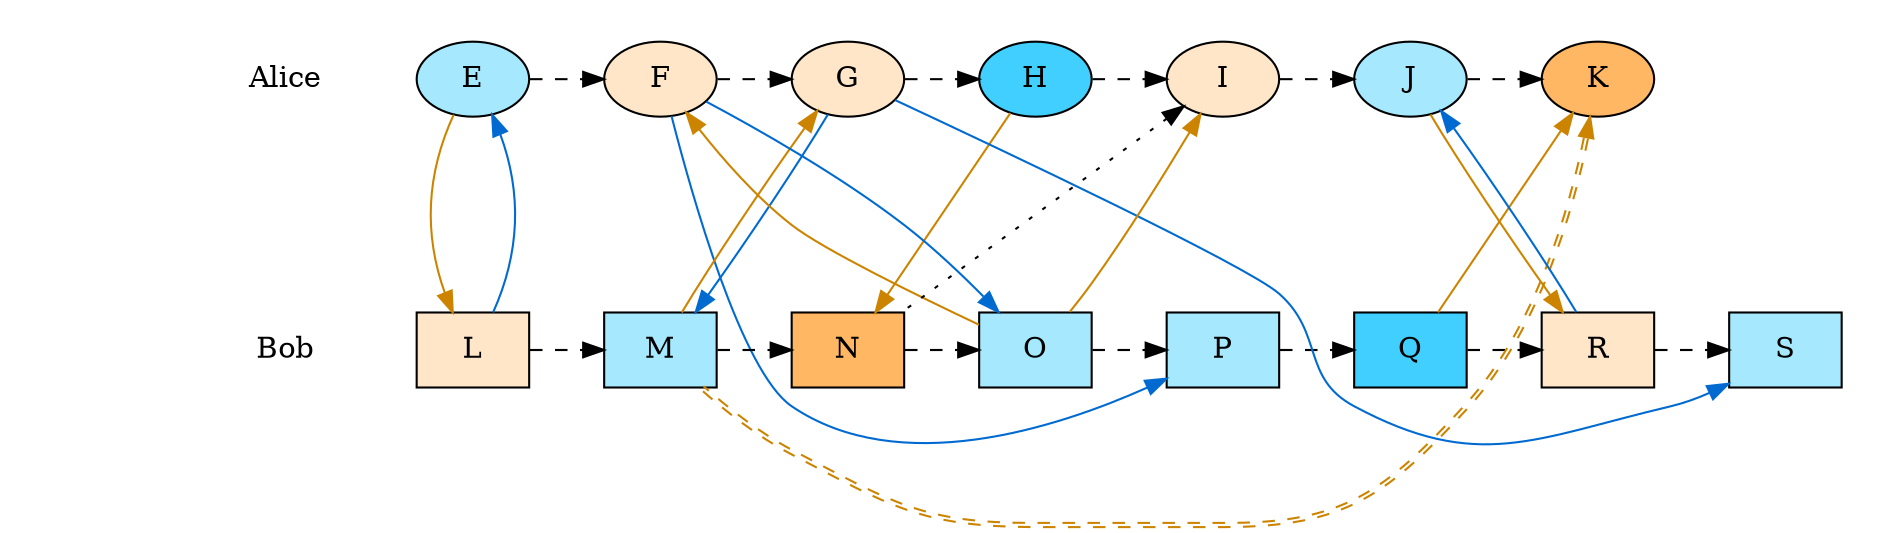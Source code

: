 digraph {
    rankdir=LR
    "H" [style="filled" fillcolor="#40cfff"]
    "Q" [style="filled" fillcolor="#40cfff" shape=box]
    "K" [style="filled" fillcolor="#ffb763"]
    "N" [style="filled" fillcolor="#ffb763" shape=box]
    "E" [style="filled" fillcolor="#a6e9ff"]
    "L" [style="filled" fillcolor="#ffe6c9" shape=box]
    "P" [style="filled" fillcolor="#a6e9ff" shape=box]
    "G" [style="filled" fillcolor="#ffe6c9"]
    "M" [style="filled" fillcolor="#a6e9ff" shape=box]
    "S" [style="filled" fillcolor="#a6e9ff" shape=box]
    "O" [style="filled" fillcolor="#a6e9ff" shape=box]
    "F" [style="filled" fillcolor="#ffe6c9"]
    "I" [style="filled" fillcolor="#ffe6c9"]
    "J" [style="filled" fillcolor="#a6e9ff"]
    "R" [style="filled" fillcolor="#ffe6c9" shape=box]
    
    edge[labeldistance=1.5 fontsize=12]

    "E" -> "L" [color="#006ad1" style="solid" dir="back"]
    "L" -> "E" [style=invis]
    "E" -> "L" [style=invis]
    "L" -> "E" [color="#cc8400" style="solid" dir="back"]
    "P" -> "F" [color="#006ad1" style="solid" dir="back"]
    "G" -> "M" [color="#cc8400" style="solid" dir="back"]
    "M" -> "G" [color="#006ad1" style="solid" dir="back"]
    "S" -> "G" [color="#006ad1" style="solid" dir="back"]
    "N" -> "H" [color="#cc8400" style="solid" dir="back"]
    "O" -> "F" [color="#006ad1" style="solid" dir="back"]
    "F" -> "O" [color="#cc8400" style="solid" dir="back"]
    "I" -> "N" [color="black" style="dotted" dir="back"]
    "I" -> "O" [color="#cc8400" style="solid" dir="back"]
    "J" -> "R" [color="#006ad1" style="solid" dir="back"]
    "R" -> "J" [color="#cc8400" style="solid" dir="back"]
    "K" -> "M" [color="#cc8400:#cc8400" style="dashed" dir="back"]
    "K" -> "Q" [color="#cc8400" style="solid" dir="back"]

   // Labels for subgraphs
    node [shape=none, fillcolor=transparent]
    d3, d4 [label=""]
    d1 [label="Bob"]
    d2 [label="Alice"]

    // Subgraph 1 representing Alice's actions
    subgraph cluster_1 {
        style = invis
        d2
        "E" "F" "G" "H" "I" "J" "K"
        // Invisible edges to define the order of nodes
        d2 -> "E"[style=invis]
        edge [style="dashed" dir="forward"]
        "E"-> "F" -> "G" -> "H" -> "I" -> "J" -> "K"
    }

    // Subgraph 2 representing Bob's actions
    subgraph cluster_2 {
       style = invis
        d1
        "L" "M" "N" "O" "P" "Q" "R" "S"
        // Invisible edges to define the order of nodes
        d1 ->L [style=invis]
        edge [style=dashed dir=forward]
         "L" -> "M" -> "N" -> "O" -> "P" -> "Q" -> "R" -> "S"
    }

    subgraph cluster_3 {
        style = invis
        d3 d4
    }

    edge[ style=invis ]
    d1  -> {d3,d4} -> d2;
}
